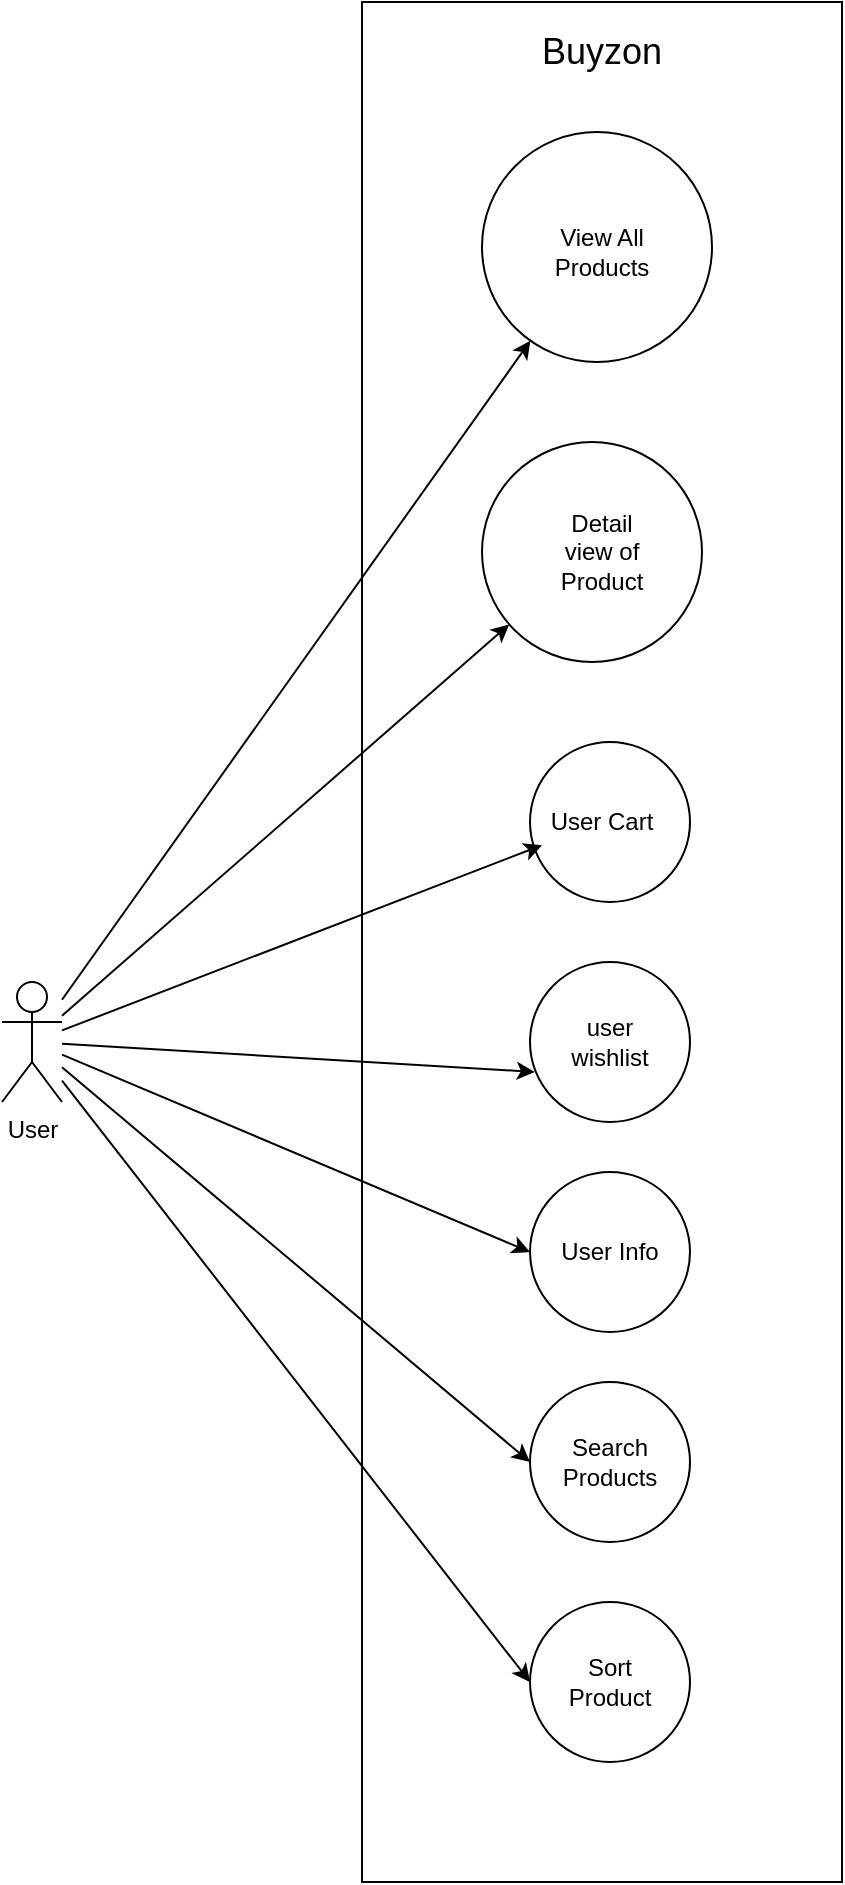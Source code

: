 <mxfile version="24.5.2" type="github">
  <diagram name="Page-1" id="Vr-gPrzB_b16huZ8kLhw">
    <mxGraphModel dx="1257" dy="609" grid="1" gridSize="10" guides="1" tooltips="1" connect="1" arrows="1" fold="1" page="1" pageScale="1" pageWidth="827" pageHeight="1169" math="0" shadow="0">
      <root>
        <mxCell id="0" />
        <mxCell id="1" parent="0" />
        <mxCell id="ENULAZv2iXGpGe3w34U2-3" value="" style="whiteSpace=wrap;html=1;" vertex="1" parent="1">
          <mxGeometry x="250" y="70" width="240" height="940" as="geometry" />
        </mxCell>
        <mxCell id="ENULAZv2iXGpGe3w34U2-6" value="&lt;font style=&quot;font-size: 18px;&quot;&gt;Buyzon&lt;/font&gt;" style="text;strokeColor=none;align=center;fillColor=none;html=1;verticalAlign=middle;whiteSpace=wrap;rounded=0;" vertex="1" parent="1">
          <mxGeometry x="340" y="80" width="60" height="30" as="geometry" />
        </mxCell>
        <mxCell id="ENULAZv2iXGpGe3w34U2-7" value="" style="ellipse;whiteSpace=wrap;html=1;aspect=fixed;" vertex="1" parent="1">
          <mxGeometry x="310" y="135" width="115" height="115" as="geometry" />
        </mxCell>
        <mxCell id="ENULAZv2iXGpGe3w34U2-11" value="&lt;font style=&quot;font-size: 12px;&quot;&gt;View All Products&lt;/font&gt;" style="text;strokeColor=none;align=center;fillColor=none;html=1;verticalAlign=middle;whiteSpace=wrap;rounded=0;" vertex="1" parent="1">
          <mxGeometry x="340" y="180" width="60" height="30" as="geometry" />
        </mxCell>
        <mxCell id="ENULAZv2iXGpGe3w34U2-13" value="" style="ellipse;whiteSpace=wrap;html=1;aspect=fixed;" vertex="1" parent="1">
          <mxGeometry x="310" y="290" width="110" height="110" as="geometry" />
        </mxCell>
        <mxCell id="ENULAZv2iXGpGe3w34U2-14" value="&lt;font style=&quot;font-size: 12px;&quot;&gt;Detail view of Product&lt;/font&gt;" style="text;strokeColor=none;align=center;fillColor=none;html=1;verticalAlign=middle;whiteSpace=wrap;rounded=0;" vertex="1" parent="1">
          <mxGeometry x="340" y="330" width="60" height="30" as="geometry" />
        </mxCell>
        <mxCell id="ENULAZv2iXGpGe3w34U2-15" value="" style="ellipse;whiteSpace=wrap;html=1;aspect=fixed;" vertex="1" parent="1">
          <mxGeometry x="334" y="440" width="80" height="80" as="geometry" />
        </mxCell>
        <mxCell id="ENULAZv2iXGpGe3w34U2-17" value="User Cart" style="text;strokeColor=none;align=center;fillColor=none;html=1;verticalAlign=middle;whiteSpace=wrap;rounded=0;" vertex="1" parent="1">
          <mxGeometry x="340" y="465" width="60" height="30" as="geometry" />
        </mxCell>
        <mxCell id="ENULAZv2iXGpGe3w34U2-18" value="" style="ellipse;whiteSpace=wrap;html=1;aspect=fixed;" vertex="1" parent="1">
          <mxGeometry x="334" y="550" width="80" height="80" as="geometry" />
        </mxCell>
        <mxCell id="ENULAZv2iXGpGe3w34U2-19" value="user wishlist" style="text;strokeColor=none;align=center;fillColor=none;html=1;verticalAlign=middle;whiteSpace=wrap;rounded=0;" vertex="1" parent="1">
          <mxGeometry x="344" y="575" width="60" height="30" as="geometry" />
        </mxCell>
        <mxCell id="ENULAZv2iXGpGe3w34U2-20" value="" style="ellipse;whiteSpace=wrap;html=1;aspect=fixed;" vertex="1" parent="1">
          <mxGeometry x="334" y="655" width="80" height="80" as="geometry" />
        </mxCell>
        <mxCell id="ENULAZv2iXGpGe3w34U2-21" value="User Info" style="text;strokeColor=none;align=center;fillColor=none;html=1;verticalAlign=middle;whiteSpace=wrap;rounded=0;" vertex="1" parent="1">
          <mxGeometry x="344" y="680" width="60" height="30" as="geometry" />
        </mxCell>
        <mxCell id="ENULAZv2iXGpGe3w34U2-22" value="" style="ellipse;whiteSpace=wrap;html=1;aspect=fixed;" vertex="1" parent="1">
          <mxGeometry x="334" y="870" width="80" height="80" as="geometry" />
        </mxCell>
        <mxCell id="ENULAZv2iXGpGe3w34U2-23" value="" style="ellipse;whiteSpace=wrap;html=1;aspect=fixed;" vertex="1" parent="1">
          <mxGeometry x="334" y="760" width="80" height="80" as="geometry" />
        </mxCell>
        <mxCell id="ENULAZv2iXGpGe3w34U2-25" value="Search Products" style="text;strokeColor=none;align=center;fillColor=none;html=1;verticalAlign=middle;whiteSpace=wrap;rounded=0;" vertex="1" parent="1">
          <mxGeometry x="344" y="785" width="60" height="30" as="geometry" />
        </mxCell>
        <mxCell id="ENULAZv2iXGpGe3w34U2-27" value="Sort Product" style="text;strokeColor=none;align=center;fillColor=none;html=1;verticalAlign=middle;whiteSpace=wrap;rounded=0;" vertex="1" parent="1">
          <mxGeometry x="344" y="895" width="60" height="30" as="geometry" />
        </mxCell>
        <mxCell id="ENULAZv2iXGpGe3w34U2-30" style="edgeStyle=none;rounded=0;orthogonalLoop=1;jettySize=auto;html=1;" edge="1" parent="1" source="ENULAZv2iXGpGe3w34U2-28" target="ENULAZv2iXGpGe3w34U2-7">
          <mxGeometry relative="1" as="geometry" />
        </mxCell>
        <mxCell id="ENULAZv2iXGpGe3w34U2-31" style="edgeStyle=none;rounded=0;orthogonalLoop=1;jettySize=auto;html=1;" edge="1" parent="1" source="ENULAZv2iXGpGe3w34U2-28" target="ENULAZv2iXGpGe3w34U2-13">
          <mxGeometry relative="1" as="geometry" />
        </mxCell>
        <mxCell id="ENULAZv2iXGpGe3w34U2-32" style="edgeStyle=none;rounded=0;orthogonalLoop=1;jettySize=auto;html=1;" edge="1" parent="1" source="ENULAZv2iXGpGe3w34U2-28" target="ENULAZv2iXGpGe3w34U2-17">
          <mxGeometry relative="1" as="geometry" />
        </mxCell>
        <mxCell id="ENULAZv2iXGpGe3w34U2-35" style="edgeStyle=none;rounded=0;orthogonalLoop=1;jettySize=auto;html=1;entryX=0;entryY=0.5;entryDx=0;entryDy=0;" edge="1" parent="1" source="ENULAZv2iXGpGe3w34U2-28" target="ENULAZv2iXGpGe3w34U2-20">
          <mxGeometry relative="1" as="geometry" />
        </mxCell>
        <mxCell id="ENULAZv2iXGpGe3w34U2-36" style="edgeStyle=none;rounded=0;orthogonalLoop=1;jettySize=auto;html=1;entryX=0;entryY=0.5;entryDx=0;entryDy=0;" edge="1" parent="1" source="ENULAZv2iXGpGe3w34U2-28" target="ENULAZv2iXGpGe3w34U2-23">
          <mxGeometry relative="1" as="geometry" />
        </mxCell>
        <mxCell id="ENULAZv2iXGpGe3w34U2-37" style="edgeStyle=none;rounded=0;orthogonalLoop=1;jettySize=auto;html=1;entryX=0;entryY=0.5;entryDx=0;entryDy=0;" edge="1" parent="1" source="ENULAZv2iXGpGe3w34U2-28" target="ENULAZv2iXGpGe3w34U2-22">
          <mxGeometry relative="1" as="geometry" />
        </mxCell>
        <mxCell id="ENULAZv2iXGpGe3w34U2-28" value="User" style="shape=umlActor;verticalLabelPosition=bottom;verticalAlign=top;html=1;outlineConnect=0;" vertex="1" parent="1">
          <mxGeometry x="70" y="560" width="30" height="60" as="geometry" />
        </mxCell>
        <mxCell id="ENULAZv2iXGpGe3w34U2-34" style="edgeStyle=none;rounded=0;orthogonalLoop=1;jettySize=auto;html=1;entryX=0.03;entryY=0.687;entryDx=0;entryDy=0;entryPerimeter=0;" edge="1" parent="1" source="ENULAZv2iXGpGe3w34U2-28" target="ENULAZv2iXGpGe3w34U2-18">
          <mxGeometry relative="1" as="geometry" />
        </mxCell>
      </root>
    </mxGraphModel>
  </diagram>
</mxfile>

